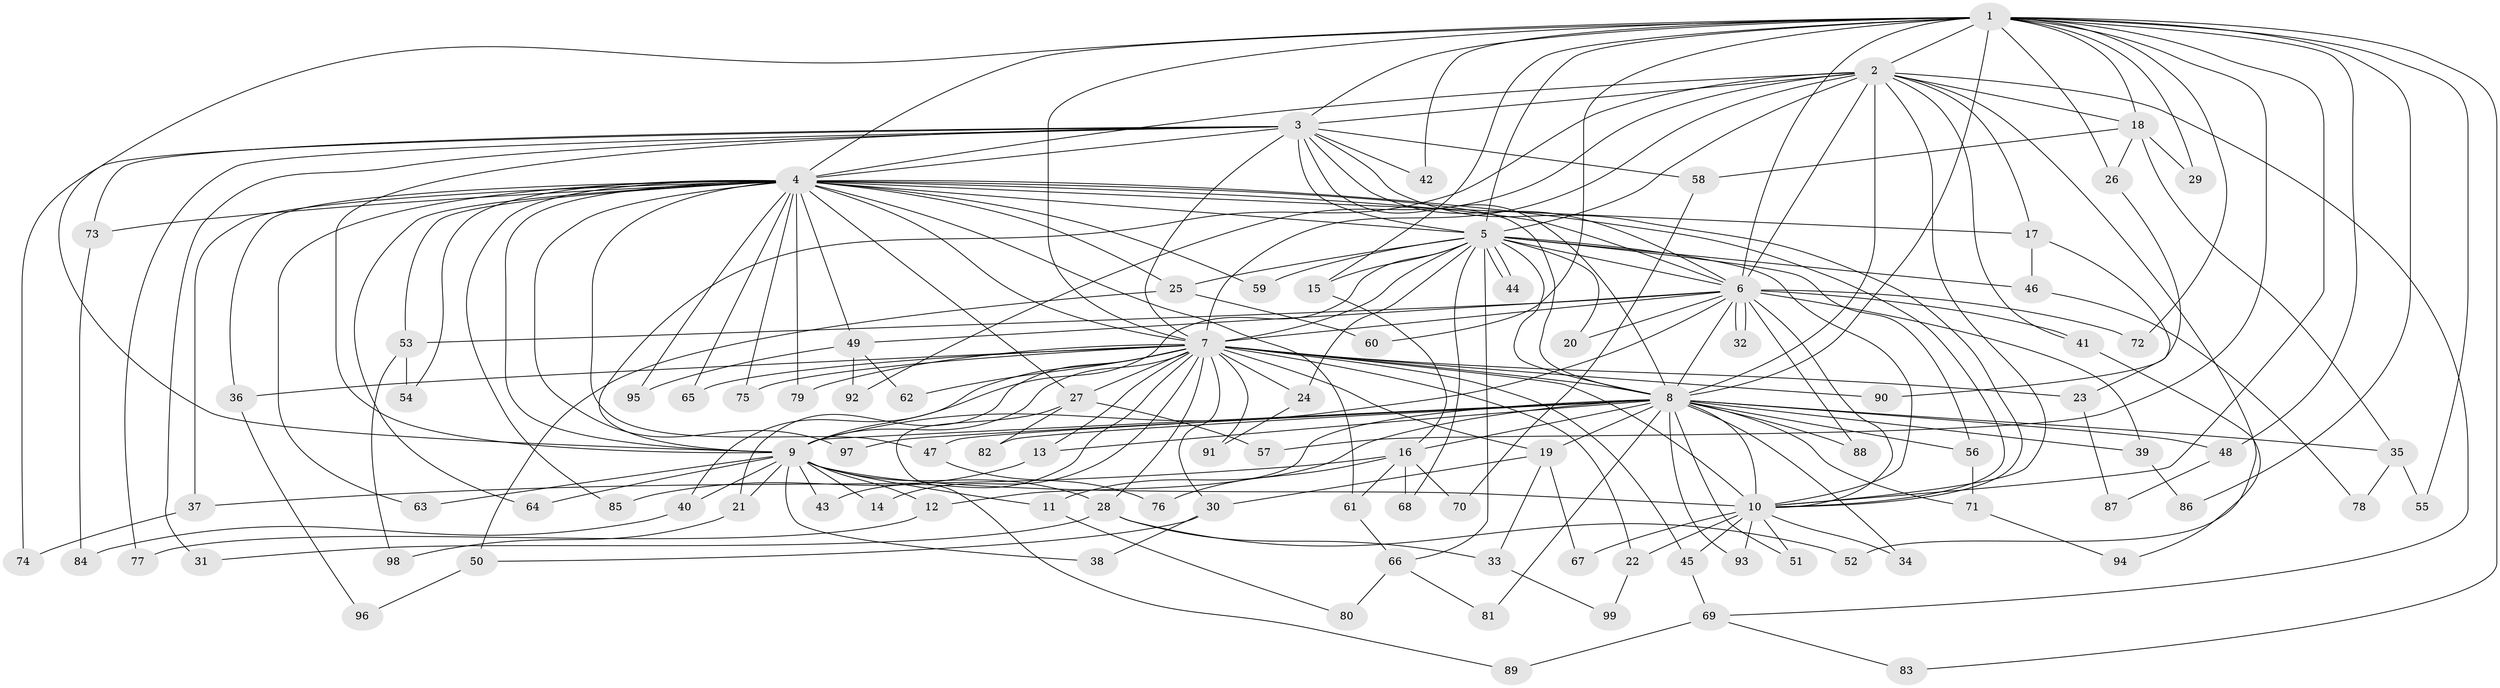 // coarse degree distribution, {19: 0.028985507246376812, 15: 0.043478260869565216, 14: 0.014492753623188406, 28: 0.014492753623188406, 18: 0.014492753623188406, 27: 0.014492753623188406, 25: 0.014492753623188406, 3: 0.2608695652173913, 2: 0.42028985507246375, 7: 0.014492753623188406, 4: 0.07246376811594203, 6: 0.028985507246376812, 5: 0.043478260869565216, 1: 0.014492753623188406}
// Generated by graph-tools (version 1.1) at 2025/17/03/04/25 18:17:40]
// undirected, 99 vertices, 223 edges
graph export_dot {
graph [start="1"]
  node [color=gray90,style=filled];
  1;
  2;
  3;
  4;
  5;
  6;
  7;
  8;
  9;
  10;
  11;
  12;
  13;
  14;
  15;
  16;
  17;
  18;
  19;
  20;
  21;
  22;
  23;
  24;
  25;
  26;
  27;
  28;
  29;
  30;
  31;
  32;
  33;
  34;
  35;
  36;
  37;
  38;
  39;
  40;
  41;
  42;
  43;
  44;
  45;
  46;
  47;
  48;
  49;
  50;
  51;
  52;
  53;
  54;
  55;
  56;
  57;
  58;
  59;
  60;
  61;
  62;
  63;
  64;
  65;
  66;
  67;
  68;
  69;
  70;
  71;
  72;
  73;
  74;
  75;
  76;
  77;
  78;
  79;
  80;
  81;
  82;
  83;
  84;
  85;
  86;
  87;
  88;
  89;
  90;
  91;
  92;
  93;
  94;
  95;
  96;
  97;
  98;
  99;
  1 -- 2;
  1 -- 3;
  1 -- 4;
  1 -- 5;
  1 -- 6;
  1 -- 7;
  1 -- 8;
  1 -- 9;
  1 -- 10;
  1 -- 15;
  1 -- 18;
  1 -- 26;
  1 -- 29;
  1 -- 42;
  1 -- 48;
  1 -- 55;
  1 -- 57;
  1 -- 60;
  1 -- 72;
  1 -- 83;
  1 -- 86;
  2 -- 3;
  2 -- 4;
  2 -- 5;
  2 -- 6;
  2 -- 7;
  2 -- 8;
  2 -- 9;
  2 -- 10;
  2 -- 17;
  2 -- 18;
  2 -- 41;
  2 -- 52;
  2 -- 69;
  2 -- 92;
  3 -- 4;
  3 -- 5;
  3 -- 6;
  3 -- 7;
  3 -- 8;
  3 -- 9;
  3 -- 10;
  3 -- 31;
  3 -- 42;
  3 -- 58;
  3 -- 73;
  3 -- 74;
  3 -- 77;
  4 -- 5;
  4 -- 6;
  4 -- 7;
  4 -- 8;
  4 -- 9;
  4 -- 10;
  4 -- 17;
  4 -- 25;
  4 -- 27;
  4 -- 36;
  4 -- 37;
  4 -- 47;
  4 -- 49;
  4 -- 53;
  4 -- 54;
  4 -- 59;
  4 -- 61;
  4 -- 63;
  4 -- 64;
  4 -- 65;
  4 -- 73;
  4 -- 75;
  4 -- 79;
  4 -- 85;
  4 -- 95;
  4 -- 97;
  5 -- 6;
  5 -- 7;
  5 -- 8;
  5 -- 9;
  5 -- 10;
  5 -- 15;
  5 -- 20;
  5 -- 24;
  5 -- 25;
  5 -- 44;
  5 -- 44;
  5 -- 46;
  5 -- 56;
  5 -- 59;
  5 -- 66;
  5 -- 68;
  6 -- 7;
  6 -- 8;
  6 -- 9;
  6 -- 10;
  6 -- 20;
  6 -- 32;
  6 -- 32;
  6 -- 39;
  6 -- 41;
  6 -- 49;
  6 -- 53;
  6 -- 72;
  6 -- 88;
  7 -- 8;
  7 -- 9;
  7 -- 10;
  7 -- 13;
  7 -- 14;
  7 -- 19;
  7 -- 21;
  7 -- 22;
  7 -- 23;
  7 -- 24;
  7 -- 27;
  7 -- 28;
  7 -- 30;
  7 -- 36;
  7 -- 40;
  7 -- 43;
  7 -- 45;
  7 -- 62;
  7 -- 65;
  7 -- 75;
  7 -- 79;
  7 -- 90;
  7 -- 91;
  8 -- 9;
  8 -- 10;
  8 -- 11;
  8 -- 12;
  8 -- 13;
  8 -- 16;
  8 -- 19;
  8 -- 34;
  8 -- 35;
  8 -- 39;
  8 -- 47;
  8 -- 48;
  8 -- 51;
  8 -- 56;
  8 -- 71;
  8 -- 81;
  8 -- 82;
  8 -- 88;
  8 -- 93;
  8 -- 97;
  9 -- 10;
  9 -- 11;
  9 -- 12;
  9 -- 14;
  9 -- 21;
  9 -- 28;
  9 -- 38;
  9 -- 40;
  9 -- 43;
  9 -- 63;
  9 -- 64;
  10 -- 22;
  10 -- 34;
  10 -- 45;
  10 -- 51;
  10 -- 67;
  10 -- 93;
  11 -- 80;
  12 -- 77;
  13 -- 85;
  15 -- 16;
  16 -- 37;
  16 -- 61;
  16 -- 68;
  16 -- 70;
  16 -- 76;
  17 -- 23;
  17 -- 46;
  18 -- 26;
  18 -- 29;
  18 -- 35;
  18 -- 58;
  19 -- 30;
  19 -- 33;
  19 -- 67;
  21 -- 98;
  22 -- 99;
  23 -- 87;
  24 -- 91;
  25 -- 50;
  25 -- 60;
  26 -- 90;
  27 -- 57;
  27 -- 82;
  27 -- 89;
  28 -- 31;
  28 -- 33;
  28 -- 52;
  30 -- 38;
  30 -- 50;
  33 -- 99;
  35 -- 55;
  35 -- 78;
  36 -- 96;
  37 -- 74;
  39 -- 86;
  40 -- 84;
  41 -- 94;
  45 -- 69;
  46 -- 78;
  47 -- 76;
  48 -- 87;
  49 -- 62;
  49 -- 92;
  49 -- 95;
  50 -- 96;
  53 -- 54;
  53 -- 98;
  56 -- 71;
  58 -- 70;
  61 -- 66;
  66 -- 80;
  66 -- 81;
  69 -- 83;
  69 -- 89;
  71 -- 94;
  73 -- 84;
}
